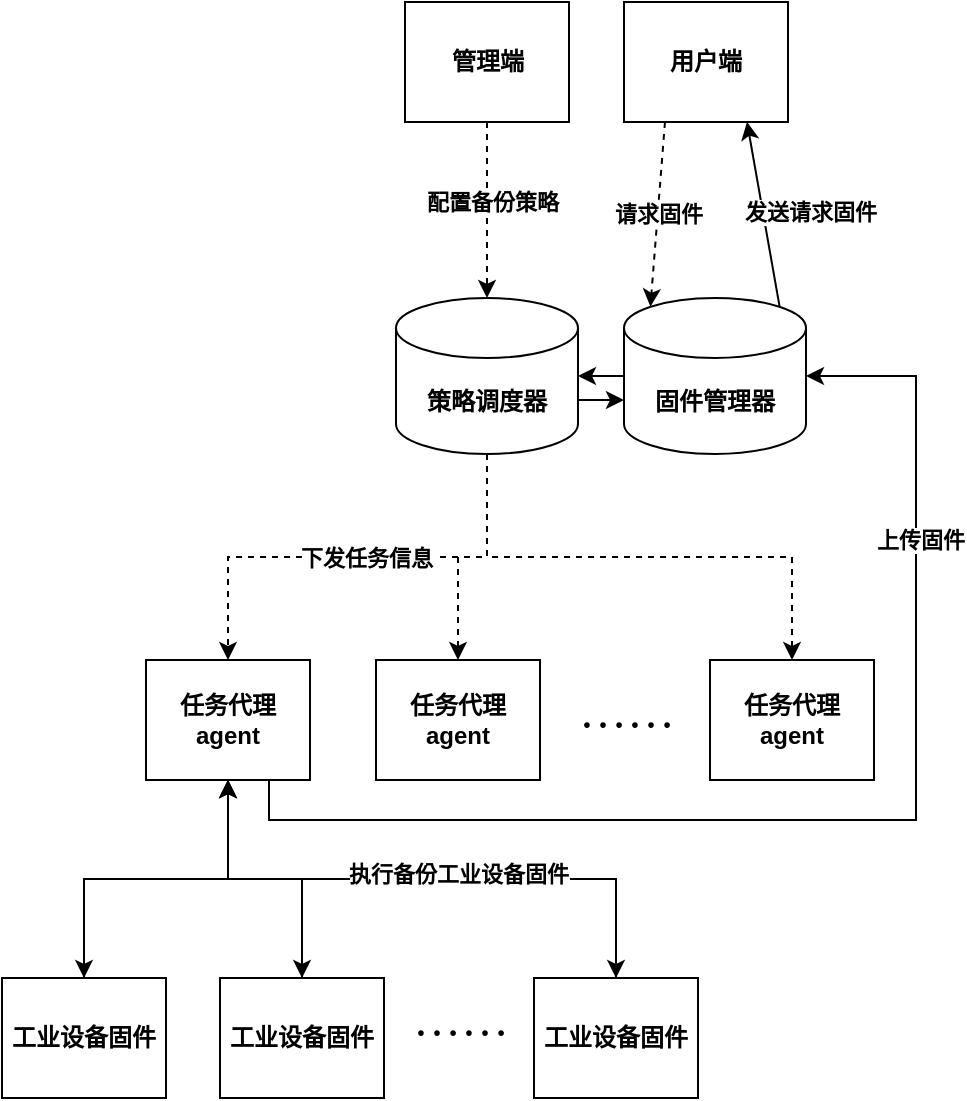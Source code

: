 <mxfile version="16.6.6" type="github">
  <diagram id="_G1xeEsAA8JANmBD5S7e" name="Page-1">
    <mxGraphModel dx="211" dy="579" grid="0" gridSize="10" guides="1" tooltips="1" connect="1" arrows="1" fold="1" page="1" pageScale="1" pageWidth="827" pageHeight="1169" math="0" shadow="0">
      <root>
        <mxCell id="0" />
        <mxCell id="1" parent="0" />
        <mxCell id="A042u1E6h-MGTahwksuI-42" style="edgeStyle=orthogonalEdgeStyle;rounded=0;orthogonalLoop=1;jettySize=auto;html=1;exitX=0.5;exitY=1;exitDx=0;exitDy=0;entryX=0.5;entryY=0;entryDx=0;entryDy=0;entryPerimeter=0;dashed=1;" edge="1" parent="1" source="A042u1E6h-MGTahwksuI-6" target="A042u1E6h-MGTahwksuI-14">
          <mxGeometry relative="1" as="geometry" />
        </mxCell>
        <mxCell id="A042u1E6h-MGTahwksuI-58" value="配置备份策略" style="edgeLabel;html=1;align=center;verticalAlign=middle;resizable=0;points=[];fontStyle=1" vertex="1" connectable="0" parent="A042u1E6h-MGTahwksuI-42">
          <mxGeometry x="-0.105" y="2" relative="1" as="geometry">
            <mxPoint as="offset" />
          </mxGeometry>
        </mxCell>
        <mxCell id="A042u1E6h-MGTahwksuI-6" value="管理端" style="rounded=0;whiteSpace=wrap;html=1;fontStyle=1" vertex="1" parent="1">
          <mxGeometry x="1140.5" y="148" width="82" height="60" as="geometry" />
        </mxCell>
        <mxCell id="A042u1E6h-MGTahwksuI-48" value="请求固件" style="rounded=0;orthogonalLoop=1;jettySize=auto;html=1;exitX=0.25;exitY=1;exitDx=0;exitDy=0;entryX=0.145;entryY=0;entryDx=0;entryDy=4.35;entryPerimeter=0;fontStyle=1;dashed=1;" edge="1" parent="1" source="A042u1E6h-MGTahwksuI-8" target="A042u1E6h-MGTahwksuI-40">
          <mxGeometry relative="1" as="geometry" />
        </mxCell>
        <mxCell id="A042u1E6h-MGTahwksuI-8" value="用户端" style="rounded=0;whiteSpace=wrap;html=1;fontStyle=1" vertex="1" parent="1">
          <mxGeometry x="1250" y="148" width="82" height="60" as="geometry" />
        </mxCell>
        <mxCell id="A042u1E6h-MGTahwksuI-43" style="edgeStyle=orthogonalEdgeStyle;rounded=0;orthogonalLoop=1;jettySize=auto;html=1;exitX=0.5;exitY=1;exitDx=0;exitDy=0;exitPerimeter=0;entryX=0.5;entryY=0;entryDx=0;entryDy=0;dashed=1;" edge="1" parent="1" source="A042u1E6h-MGTahwksuI-14" target="A042u1E6h-MGTahwksuI-22">
          <mxGeometry relative="1" as="geometry" />
        </mxCell>
        <mxCell id="A042u1E6h-MGTahwksuI-46" value="下发任务信息" style="edgeLabel;html=1;align=center;verticalAlign=middle;resizable=0;points=[];fontStyle=1" vertex="1" connectable="0" parent="A042u1E6h-MGTahwksuI-43">
          <mxGeometry x="-0.133" y="-2" relative="1" as="geometry">
            <mxPoint x="-11" y="2" as="offset" />
          </mxGeometry>
        </mxCell>
        <mxCell id="A042u1E6h-MGTahwksuI-44" style="edgeStyle=orthogonalEdgeStyle;rounded=0;orthogonalLoop=1;jettySize=auto;html=1;exitX=0.5;exitY=1;exitDx=0;exitDy=0;exitPerimeter=0;dashed=1;" edge="1" parent="1" source="A042u1E6h-MGTahwksuI-14" target="A042u1E6h-MGTahwksuI-24">
          <mxGeometry relative="1" as="geometry" />
        </mxCell>
        <mxCell id="A042u1E6h-MGTahwksuI-45" style="edgeStyle=orthogonalEdgeStyle;rounded=0;orthogonalLoop=1;jettySize=auto;html=1;exitX=0.5;exitY=1;exitDx=0;exitDy=0;exitPerimeter=0;dashed=1;" edge="1" parent="1" source="A042u1E6h-MGTahwksuI-14" target="A042u1E6h-MGTahwksuI-26">
          <mxGeometry relative="1" as="geometry" />
        </mxCell>
        <mxCell id="A042u1E6h-MGTahwksuI-61" style="edgeStyle=none;rounded=0;orthogonalLoop=1;jettySize=auto;html=1;exitX=1;exitY=0;exitDx=0;exitDy=51;exitPerimeter=0;entryX=0;entryY=0;entryDx=0;entryDy=51;entryPerimeter=0;" edge="1" parent="1" source="A042u1E6h-MGTahwksuI-14" target="A042u1E6h-MGTahwksuI-40">
          <mxGeometry relative="1" as="geometry" />
        </mxCell>
        <mxCell id="A042u1E6h-MGTahwksuI-14" value="策略调度器" style="shape=cylinder3;whiteSpace=wrap;html=1;boundedLbl=1;backgroundOutline=1;size=15;fontStyle=1" vertex="1" parent="1">
          <mxGeometry x="1136" y="296" width="91" height="78" as="geometry" />
        </mxCell>
        <mxCell id="A042u1E6h-MGTahwksuI-49" style="edgeStyle=orthogonalEdgeStyle;rounded=0;orthogonalLoop=1;jettySize=auto;html=1;exitX=0.5;exitY=1;exitDx=0;exitDy=0;" edge="1" parent="1" source="A042u1E6h-MGTahwksuI-22" target="A042u1E6h-MGTahwksuI-31">
          <mxGeometry relative="1" as="geometry" />
        </mxCell>
        <mxCell id="A042u1E6h-MGTahwksuI-52" style="edgeStyle=orthogonalEdgeStyle;rounded=0;orthogonalLoop=1;jettySize=auto;html=1;exitX=0.5;exitY=1;exitDx=0;exitDy=0;" edge="1" parent="1" source="A042u1E6h-MGTahwksuI-22" target="A042u1E6h-MGTahwksuI-32">
          <mxGeometry relative="1" as="geometry" />
        </mxCell>
        <mxCell id="A042u1E6h-MGTahwksuI-54" style="edgeStyle=orthogonalEdgeStyle;rounded=0;orthogonalLoop=1;jettySize=auto;html=1;exitX=0.5;exitY=1;exitDx=0;exitDy=0;" edge="1" parent="1" source="A042u1E6h-MGTahwksuI-22" target="A042u1E6h-MGTahwksuI-33">
          <mxGeometry relative="1" as="geometry" />
        </mxCell>
        <mxCell id="A042u1E6h-MGTahwksuI-57" style="edgeStyle=orthogonalEdgeStyle;rounded=0;orthogonalLoop=1;jettySize=auto;html=1;exitX=0.75;exitY=1;exitDx=0;exitDy=0;entryX=1;entryY=0.5;entryDx=0;entryDy=0;entryPerimeter=0;" edge="1" parent="1" source="A042u1E6h-MGTahwksuI-22" target="A042u1E6h-MGTahwksuI-40">
          <mxGeometry relative="1" as="geometry">
            <Array as="points">
              <mxPoint x="1073" y="557" />
              <mxPoint x="1396" y="557" />
              <mxPoint x="1396" y="335" />
            </Array>
          </mxGeometry>
        </mxCell>
        <mxCell id="A042u1E6h-MGTahwksuI-60" value="上传固件" style="edgeLabel;html=1;align=center;verticalAlign=middle;resizable=0;points=[];fontStyle=1" vertex="1" connectable="0" parent="A042u1E6h-MGTahwksuI-57">
          <mxGeometry x="0.558" y="-2" relative="1" as="geometry">
            <mxPoint as="offset" />
          </mxGeometry>
        </mxCell>
        <mxCell id="A042u1E6h-MGTahwksuI-22" value="任务代理&lt;br&gt;agent" style="rounded=0;whiteSpace=wrap;html=1;fontStyle=1" vertex="1" parent="1">
          <mxGeometry x="1011" y="477" width="82" height="60" as="geometry" />
        </mxCell>
        <mxCell id="A042u1E6h-MGTahwksuI-24" value="任务代理&lt;br&gt;agent" style="rounded=0;whiteSpace=wrap;html=1;fontStyle=1" vertex="1" parent="1">
          <mxGeometry x="1126" y="477" width="82" height="60" as="geometry" />
        </mxCell>
        <mxCell id="A042u1E6h-MGTahwksuI-26" value="任务代理&lt;br&gt;agent" style="rounded=0;whiteSpace=wrap;html=1;fontStyle=1" vertex="1" parent="1">
          <mxGeometry x="1293" y="477" width="82" height="60" as="geometry" />
        </mxCell>
        <mxCell id="A042u1E6h-MGTahwksuI-50" style="edgeStyle=orthogonalEdgeStyle;rounded=0;orthogonalLoop=1;jettySize=auto;html=1;exitX=0.5;exitY=0;exitDx=0;exitDy=0;entryX=0.5;entryY=1;entryDx=0;entryDy=0;" edge="1" parent="1" source="A042u1E6h-MGTahwksuI-31" target="A042u1E6h-MGTahwksuI-22">
          <mxGeometry relative="1" as="geometry" />
        </mxCell>
        <mxCell id="A042u1E6h-MGTahwksuI-31" value="工业设备固件" style="rounded=0;whiteSpace=wrap;html=1;fontStyle=1" vertex="1" parent="1">
          <mxGeometry x="939" y="636" width="82" height="60" as="geometry" />
        </mxCell>
        <mxCell id="A042u1E6h-MGTahwksuI-51" style="edgeStyle=orthogonalEdgeStyle;rounded=0;orthogonalLoop=1;jettySize=auto;html=1;exitX=0.5;exitY=0;exitDx=0;exitDy=0;entryX=0.5;entryY=1;entryDx=0;entryDy=0;" edge="1" parent="1" source="A042u1E6h-MGTahwksuI-32" target="A042u1E6h-MGTahwksuI-22">
          <mxGeometry relative="1" as="geometry" />
        </mxCell>
        <mxCell id="A042u1E6h-MGTahwksuI-32" value="工业设备固件" style="rounded=0;whiteSpace=wrap;html=1;fontStyle=1" vertex="1" parent="1">
          <mxGeometry x="1048" y="636" width="82" height="60" as="geometry" />
        </mxCell>
        <mxCell id="A042u1E6h-MGTahwksuI-53" style="edgeStyle=orthogonalEdgeStyle;rounded=0;orthogonalLoop=1;jettySize=auto;html=1;exitX=0.5;exitY=0;exitDx=0;exitDy=0;entryX=0.5;entryY=1;entryDx=0;entryDy=0;" edge="1" parent="1" source="A042u1E6h-MGTahwksuI-33" target="A042u1E6h-MGTahwksuI-22">
          <mxGeometry relative="1" as="geometry" />
        </mxCell>
        <mxCell id="A042u1E6h-MGTahwksuI-56" value="执行备份工业设备固件" style="edgeLabel;html=1;align=center;verticalAlign=middle;resizable=0;points=[];fontStyle=1" vertex="1" connectable="0" parent="A042u1E6h-MGTahwksuI-53">
          <mxGeometry x="-0.119" y="-3" relative="1" as="geometry">
            <mxPoint as="offset" />
          </mxGeometry>
        </mxCell>
        <mxCell id="A042u1E6h-MGTahwksuI-33" value="工业设备固件" style="rounded=0;whiteSpace=wrap;html=1;fontStyle=1" vertex="1" parent="1">
          <mxGeometry x="1205" y="636" width="82" height="60" as="geometry" />
        </mxCell>
        <mxCell id="A042u1E6h-MGTahwksuI-34" value="&lt;font face=&quot;Comic Sans MS&quot; style=&quot;font-size: 24px&quot;&gt;……&lt;/font&gt;" style="text;html=1;resizable=0;autosize=1;align=center;verticalAlign=middle;points=[];fillColor=none;strokeColor=none;rounded=0;" vertex="1" parent="1">
          <mxGeometry x="1146" y="645" width="43" height="23" as="geometry" />
        </mxCell>
        <mxCell id="A042u1E6h-MGTahwksuI-59" value="发送请求固件" style="rounded=0;orthogonalLoop=1;jettySize=auto;html=1;exitX=0.855;exitY=0;exitDx=0;exitDy=4.35;exitPerimeter=0;entryX=0.75;entryY=1;entryDx=0;entryDy=0;fontStyle=1" edge="1" parent="1" source="A042u1E6h-MGTahwksuI-40" target="A042u1E6h-MGTahwksuI-8">
          <mxGeometry x="-0.062" y="-23" relative="1" as="geometry">
            <mxPoint as="offset" />
          </mxGeometry>
        </mxCell>
        <mxCell id="A042u1E6h-MGTahwksuI-63" style="edgeStyle=none;rounded=0;orthogonalLoop=1;jettySize=auto;html=1;exitX=0;exitY=0.5;exitDx=0;exitDy=0;exitPerimeter=0;entryX=1;entryY=0.5;entryDx=0;entryDy=0;entryPerimeter=0;" edge="1" parent="1" source="A042u1E6h-MGTahwksuI-40" target="A042u1E6h-MGTahwksuI-14">
          <mxGeometry relative="1" as="geometry" />
        </mxCell>
        <mxCell id="A042u1E6h-MGTahwksuI-40" value="固件管理器" style="shape=cylinder3;whiteSpace=wrap;html=1;boundedLbl=1;backgroundOutline=1;size=15;fontStyle=1" vertex="1" parent="1">
          <mxGeometry x="1250" y="296" width="91" height="78" as="geometry" />
        </mxCell>
        <mxCell id="A042u1E6h-MGTahwksuI-41" value="&lt;font face=&quot;Comic Sans MS&quot; style=&quot;font-size: 24px&quot;&gt;……&lt;/font&gt;" style="text;html=1;resizable=0;autosize=1;align=center;verticalAlign=middle;points=[];fillColor=none;strokeColor=none;rounded=0;" vertex="1" parent="1">
          <mxGeometry x="1229" y="491" width="43" height="23" as="geometry" />
        </mxCell>
      </root>
    </mxGraphModel>
  </diagram>
</mxfile>
